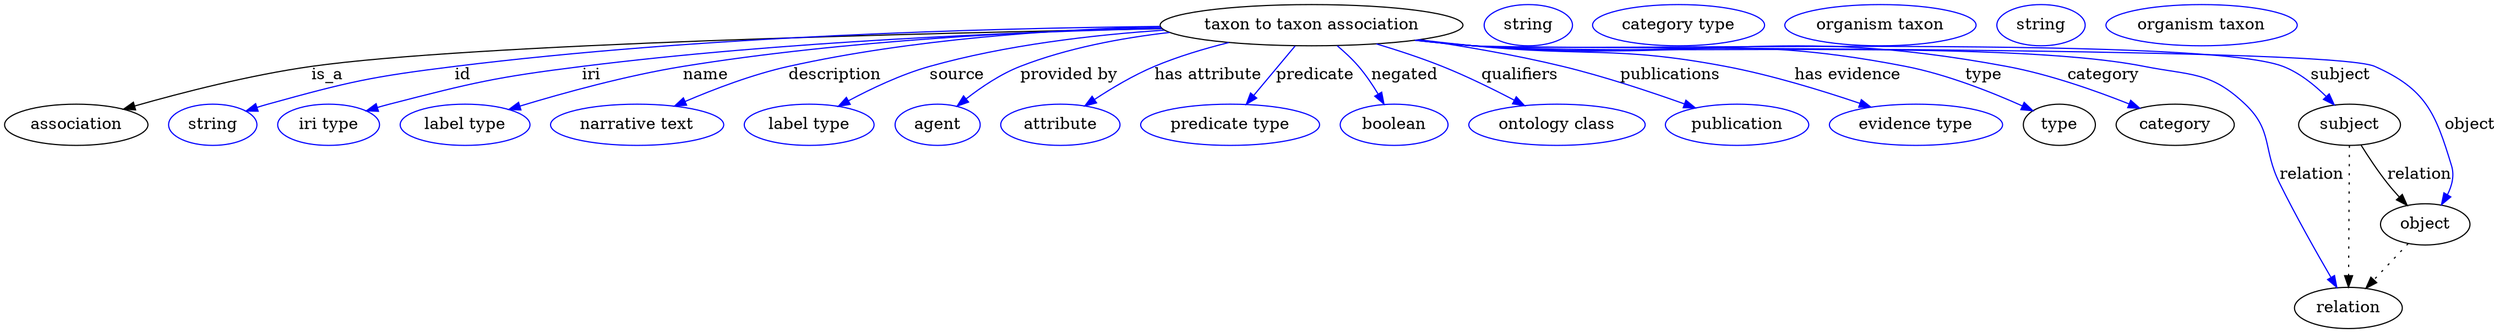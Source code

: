 digraph {
	graph [bb="0,0,2169.4,283"];
	node [label="\N"];
	"taxon to taxon association"	[height=0.5,
		label="taxon to taxon association",
		pos="1139.4,265",
		width=3.665];
	association	[height=0.5,
		pos="62.394,178",
		width=1.7332];
	"taxon to taxon association" -> association	[label=is_a,
		lp="281.39,221.5",
		pos="e,103.54,191.6 1009.1,261.95 801.89,258.15 406.55,248.56 267.39,229 214.11,221.51 154.48,206.15 113.33,194.42"];
	id	[color=blue,
		height=0.5,
		label=string,
		pos="181.39,178",
		width=1.0652];
	"taxon to taxon association" -> id	[color=blue,
		label=id,
		lp="399.39,221.5",
		pos="e,210.38,190 1007.7,263.9 858,262.38 606.76,255.56 392.39,229 319.04,219.91 300.63,215.72 229.39,196 226.28,195.14 223.09,194.18 \
219.89,193.16",
		style=solid];
	iri	[color=blue,
		height=0.5,
		label="iri type",
		pos="282.39,178",
		width=1.2277];
	"taxon to taxon association" -> iri	[color=blue,
		label=iri,
		lp="511.39,221.5",
		pos="e,315.3,190.21 1008.9,262.11 879.99,259 677.45,250.78 503.39,229 427.89,219.55 409.08,214.99 335.39,196 332.02,195.13 328.54,194.17 \
325.05,193.16",
		style=solid];
	name	[color=blue,
		height=0.5,
		label="label type",
		pos="401.39,178",
		width=1.5707];
	"taxon to taxon association" -> name	[color=blue,
		label=name,
		lp="611.39,221.5",
		pos="e,439.5,191.36 1008.2,262.73 896.71,259.96 732.67,251.88 591.39,229 542.25,221.04 487.38,205.9 449.29,194.36",
		style=solid];
	description	[color=blue,
		height=0.5,
		label="narrative text",
		pos="551.39,178",
		width=2.0943];
	"taxon to taxon association" -> description	[color=blue,
		label=description,
		lp="723.89,221.5",
		pos="e,583.95,194.33 1007.7,263.78 915.84,261.24 790.92,252.97 683.39,229 652.32,222.07 618.8,209.3 593.31,198.4",
		style=solid];
	source	[color=blue,
		height=0.5,
		label="label type",
		pos="701.39,178",
		width=1.5707];
	"taxon to taxon association" -> source	[color=blue,
		label=source,
		lp="830.39,221.5",
		pos="e,726.75,194.1 1011,260.67 948.33,256.49 872.42,247.6 806.39,229 781.73,222.05 755.72,209.71 735.75,199.02",
		style=solid];
	"provided by"	[color=blue,
		height=0.5,
		label=agent,
		pos="813.39,178",
		width=1.0291];
	"taxon to taxon association" -> "provided by"	[color=blue,
		label="provided by",
		lp="927.89,221.5",
		pos="e,830.39,194.29 1015.7,258.65 973.26,253.79 926.24,244.94 885.39,229 868.41,222.38 851.56,211.01 838.44,200.78",
		style=solid];
	"has attribute"	[color=blue,
		height=0.5,
		label=attribute,
		pos="920.39,178",
		width=1.4443];
	"taxon to taxon association" -> "has attribute"	[color=blue,
		label="has attribute",
		lp="1049.4,221.5",
		pos="e,941.71,194.44 1067.3,249.85 1046,244.53 1022.9,237.63 1002.4,229 984.16,221.31 965.2,210.01 950.12,200.09",
		style=solid];
	predicate	[color=blue,
		height=0.5,
		label="predicate type",
		pos="1068.4,178",
		width=2.1665];
	"taxon to taxon association" -> predicate	[color=blue,
		label=predicate,
		lp="1142.4,221.5",
		pos="e,1082.5,195.89 1125,246.8 1114.7,234.39 1100.5,217.46 1089,203.62",
		style=solid];
	negated	[color=blue,
		height=0.5,
		label=boolean,
		pos="1211.4,178",
		width=1.2999];
	"taxon to taxon association" -> negated	[color=blue,
		label=negated,
		lp="1220.4,221.5",
		pos="e,1202.5,196.09 1161.8,247 1168.2,241.61 1174.9,235.39 1180.4,229 1186.7,221.68 1192.5,212.96 1197.4,204.86",
		style=solid];
	qualifiers	[color=blue,
		height=0.5,
		label="ontology class",
		pos="1352.4,178",
		width=2.1304];
	"taxon to taxon association" -> qualifiers	[color=blue,
		label=qualifiers,
		lp="1320.9,221.5",
		pos="e,1324,194.98 1196,248.69 1214.5,243.13 1235.1,236.38 1253.4,229 1274.3,220.57 1296.8,209.38 1315.1,199.72",
		style=solid];
	publications	[color=blue,
		height=0.5,
		label=publication,
		pos="1509.4,178",
		width=1.7332];
	"taxon to taxon association" -> publications	[color=blue,
		label=publications,
		lp="1452.4,221.5",
		pos="e,1473.3,192.8 1233.6,252.35 1272.5,246.65 1317.9,238.87 1358.4,229 1394.3,220.24 1434,206.97 1463.6,196.3",
		style=solid];
	"has evidence"	[color=blue,
		height=0.5,
		label="evidence type",
		pos="1665.4,178",
		width=2.0943];
	"taxon to taxon association" -> "has evidence"	[color=blue,
		label="has evidence",
		lp="1605.9,221.5",
		pos="e,1626.3,193.42 1232.6,252.25 1248.6,250.39 1264.9,248.56 1280.4,247 1378,237.13 1404,247.33 1500.4,229 1540.2,221.42 1584.1,207.86 \
1616.6,196.77",
		style=solid];
	type	[height=0.5,
		pos="1790.4,178",
		width=0.86659];
	"taxon to taxon association" -> type	[color=blue,
		label=type,
		lp="1724.4,221.5",
		pos="e,1767.3,190.24 1231.1,251.97 1247.5,250.1 1264.4,248.34 1280.4,247 1447.1,232.98 1492.2,261.32 1656.4,229 1692.4,221.91 1731.5,\
206.33 1758.1,194.44",
		style=solid];
	category	[height=0.5,
		pos="1891.4,178",
		width=1.4263];
	"taxon to taxon association" -> category	[color=blue,
		label=category,
		lp="1828.9,221.5",
		pos="e,1860.6,192.42 1230.3,251.94 1246.9,250.05 1264.2,248.29 1280.4,247 1486.1,230.63 1541.5,266.62 1744.4,229 1781.5,222.11 1822.1,\
207.78 1851.2,196.22",
		style=solid];
	subject	[height=0.5,
		pos="2042.4,178",
		width=1.2277];
	"taxon to taxon association" -> subject	[color=blue,
		label=subject,
		lp="2034.4,221.5",
		pos="e,2029.1,195.38 1229.5,251.85 1246.4,249.94 1263.9,248.2 1280.4,247 1358.4,241.31 1911.4,257.19 1984.4,229 1998.6,223.5 2011.8,212.89 \
2021.9,202.85",
		style=solid];
	relation	[height=0.5,
		pos="2041.4,18",
		width=1.2999];
	"taxon to taxon association" -> relation	[color=blue,
		label=relation,
		lp="2009.4,134.5",
		pos="e,2031.3,35.935 1229.9,251.88 1246.7,249.98 1264,248.24 1280.4,247 1409.9,237.22 1737.1,254.37 1864.4,229 1905,220.92 1921.5,224.54 \
1951.4,196 1975.6,172.92 1966.6,156.98 1981.4,127 1995.5,98.351 2013.5,66.477 2026.1,44.83",
		style=solid];
	object	[height=0.5,
		pos="2108.4,91",
		width=1.0832];
	"taxon to taxon association" -> object	[color=blue,
		label=object,
		lp="2147.4,178",
		pos="e,2122.6,108.22 1229.5,251.81 1246.4,249.91 1263.9,248.18 1280.4,247 1323.9,243.89 2024.6,246.76 2064.4,229 2109,209.11 2117.3,188.71 \
2131.4,142 2133.9,133.59 2131.7,124.76 2127.8,116.91",
		style=solid];
	association_type	[color=blue,
		height=0.5,
		label=string,
		pos="1327.4,265",
		width=1.0652];
	association_category	[color=blue,
		height=0.5,
		label="category type",
		pos="1458.4,265",
		width=2.0762];
	subject -> relation	[pos="e,2041.5,36.188 2042.3,159.79 2042.1,132.48 2041.8,78.994 2041.6,46.38",
		style=dotted];
	subject -> object	[label=relation,
		lp="2103.4,134.5",
		pos="e,2092.7,107.51 2052.4,160.29 2058.6,150.33 2067,137.6 2075.4,127 2078.6,122.93 2082.2,118.77 2085.8,114.81"];
	"taxon to taxon association_subject"	[color=blue,
		height=0.5,
		label="organism taxon",
		pos="1634.4,265",
		width=2.3109];
	"taxon to taxon association_relation"	[color=blue,
		height=0.5,
		label=string,
		pos="1774.4,265",
		width=1.0652];
	object -> relation	[pos="e,2056.7,35.205 2093.5,74.243 2084.8,64.997 2073.6,53.132 2063.8,42.769",
		style=dotted];
	"taxon to taxon association_object"	[color=blue,
		height=0.5,
		label="organism taxon",
		pos="1914.4,265",
		width=2.3109];
}
